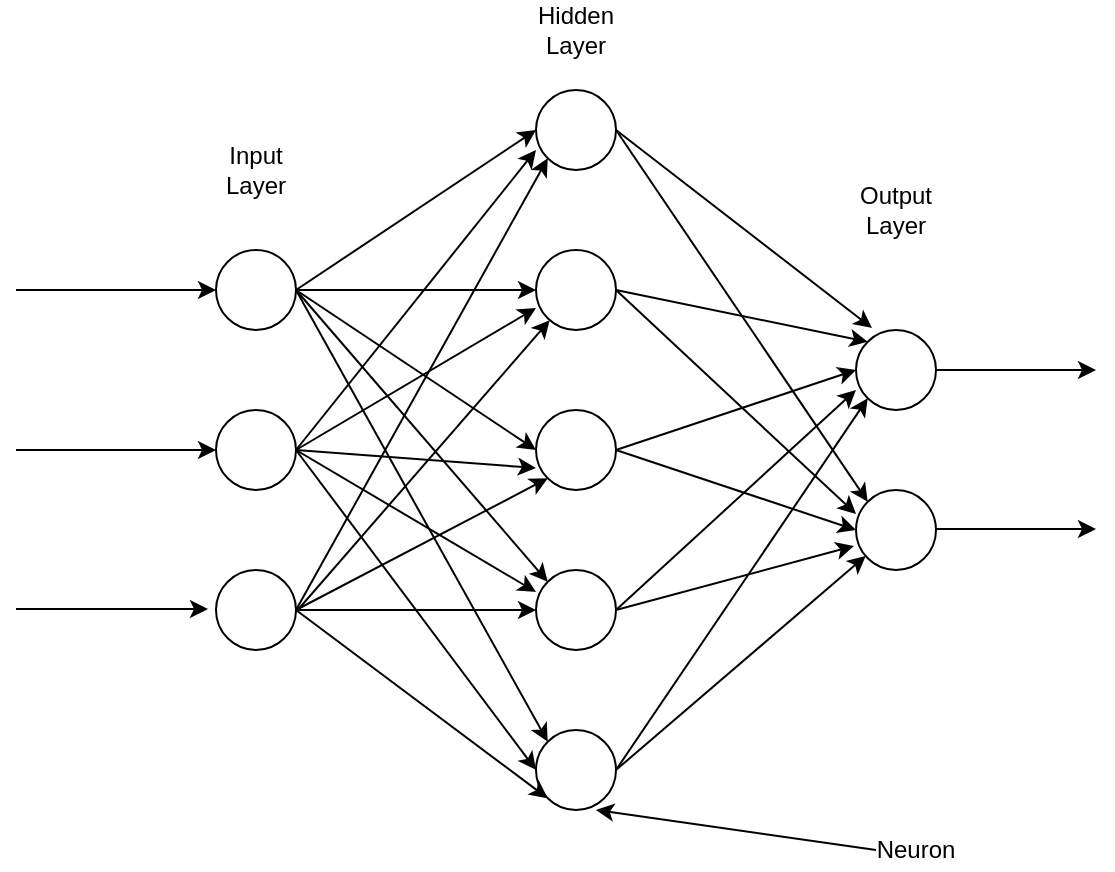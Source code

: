 <mxfile version="13.1.14" type="github"><diagram id="qdcS3BF98l0xTA7GyJky" name="Page-1"><mxGraphModel dx="946" dy="508" grid="1" gridSize="10" guides="1" tooltips="1" connect="1" arrows="1" fold="1" page="1" pageScale="1" pageWidth="850" pageHeight="1100" math="0" shadow="0"><root><mxCell id="0"/><mxCell id="1" parent="0"/><mxCell id="3mxx4iCC5BWDWLMFXnou-20" style="edgeStyle=orthogonalEdgeStyle;rounded=0;orthogonalLoop=1;jettySize=auto;html=1;entryX=0;entryY=0.5;entryDx=0;entryDy=0;" edge="1" parent="1" source="3mxx4iCC5BWDWLMFXnou-1" target="3mxx4iCC5BWDWLMFXnou-5"><mxGeometry relative="1" as="geometry"/></mxCell><mxCell id="3mxx4iCC5BWDWLMFXnou-1" value="" style="ellipse;whiteSpace=wrap;html=1;aspect=fixed;" vertex="1" parent="1"><mxGeometry x="240" y="160" width="40" height="40" as="geometry"/></mxCell><mxCell id="3mxx4iCC5BWDWLMFXnou-2" value="" style="ellipse;whiteSpace=wrap;html=1;aspect=fixed;" vertex="1" parent="1"><mxGeometry x="240" y="320" width="40" height="40" as="geometry"/></mxCell><mxCell id="3mxx4iCC5BWDWLMFXnou-3" value="" style="ellipse;whiteSpace=wrap;html=1;aspect=fixed;" vertex="1" parent="1"><mxGeometry x="240" y="240" width="40" height="40" as="geometry"/></mxCell><mxCell id="3mxx4iCC5BWDWLMFXnou-5" value="" style="ellipse;whiteSpace=wrap;html=1;aspect=fixed;" vertex="1" parent="1"><mxGeometry x="400" y="160" width="40" height="40" as="geometry"/></mxCell><mxCell id="3mxx4iCC5BWDWLMFXnou-6" value="" style="ellipse;whiteSpace=wrap;html=1;aspect=fixed;" vertex="1" parent="1"><mxGeometry x="400" y="320" width="40" height="40" as="geometry"/></mxCell><mxCell id="3mxx4iCC5BWDWLMFXnou-7" value="" style="ellipse;whiteSpace=wrap;html=1;aspect=fixed;" vertex="1" parent="1"><mxGeometry x="400" y="240" width="40" height="40" as="geometry"/></mxCell><mxCell id="3mxx4iCC5BWDWLMFXnou-8" value="" style="ellipse;whiteSpace=wrap;html=1;aspect=fixed;" vertex="1" parent="1"><mxGeometry x="400" y="400" width="40" height="40" as="geometry"/></mxCell><mxCell id="3mxx4iCC5BWDWLMFXnou-9" value="" style="ellipse;whiteSpace=wrap;html=1;aspect=fixed;" vertex="1" parent="1"><mxGeometry x="400" y="80" width="40" height="40" as="geometry"/></mxCell><mxCell id="3mxx4iCC5BWDWLMFXnou-10" value="" style="ellipse;whiteSpace=wrap;html=1;aspect=fixed;" vertex="1" parent="1"><mxGeometry x="560" y="200" width="40" height="40" as="geometry"/></mxCell><mxCell id="3mxx4iCC5BWDWLMFXnou-12" value="" style="ellipse;whiteSpace=wrap;html=1;aspect=fixed;" vertex="1" parent="1"><mxGeometry x="560" y="280" width="40" height="40" as="geometry"/></mxCell><mxCell id="3mxx4iCC5BWDWLMFXnou-15" value="" style="endArrow=classic;html=1;entryX=0;entryY=0.5;entryDx=0;entryDy=0;exitX=1;exitY=0.5;exitDx=0;exitDy=0;" edge="1" parent="1" source="3mxx4iCC5BWDWLMFXnou-1" target="3mxx4iCC5BWDWLMFXnou-9"><mxGeometry width="50" height="50" relative="1" as="geometry"><mxPoint x="280" y="170" as="sourcePoint"/><mxPoint x="330" y="120" as="targetPoint"/></mxGeometry></mxCell><mxCell id="3mxx4iCC5BWDWLMFXnou-16" value="" style="endArrow=classic;html=1;" edge="1" parent="1"><mxGeometry width="50" height="50" relative="1" as="geometry"><mxPoint x="280" y="260" as="sourcePoint"/><mxPoint x="400" y="110" as="targetPoint"/></mxGeometry></mxCell><mxCell id="3mxx4iCC5BWDWLMFXnou-17" value="" style="endArrow=classic;html=1;entryX=0;entryY=1;entryDx=0;entryDy=0;" edge="1" parent="1" target="3mxx4iCC5BWDWLMFXnou-9"><mxGeometry width="50" height="50" relative="1" as="geometry"><mxPoint x="280" y="340" as="sourcePoint"/><mxPoint x="330" y="290" as="targetPoint"/></mxGeometry></mxCell><mxCell id="3mxx4iCC5BWDWLMFXnou-22" value="" style="endArrow=classic;html=1;" edge="1" parent="1"><mxGeometry width="50" height="50" relative="1" as="geometry"><mxPoint x="280" y="260" as="sourcePoint"/><mxPoint x="400" y="189" as="targetPoint"/></mxGeometry></mxCell><mxCell id="3mxx4iCC5BWDWLMFXnou-23" value="" style="endArrow=classic;html=1;" edge="1" parent="1" target="3mxx4iCC5BWDWLMFXnou-5"><mxGeometry width="50" height="50" relative="1" as="geometry"><mxPoint x="280" y="341" as="sourcePoint"/><mxPoint x="398" y="260" as="targetPoint"/></mxGeometry></mxCell><mxCell id="3mxx4iCC5BWDWLMFXnou-25" value="" style="endArrow=classic;html=1;entryX=0;entryY=1;entryDx=0;entryDy=0;" edge="1" parent="1" target="3mxx4iCC5BWDWLMFXnou-7"><mxGeometry width="50" height="50" relative="1" as="geometry"><mxPoint x="280" y="340" as="sourcePoint"/><mxPoint x="406.876" y="200.002" as="targetPoint"/></mxGeometry></mxCell><mxCell id="3mxx4iCC5BWDWLMFXnou-27" value="" style="endArrow=classic;html=1;" edge="1" parent="1"><mxGeometry width="50" height="50" relative="1" as="geometry"><mxPoint x="280" y="260" as="sourcePoint"/><mxPoint x="400" y="269" as="targetPoint"/></mxGeometry></mxCell><mxCell id="3mxx4iCC5BWDWLMFXnou-28" value="" style="endArrow=classic;html=1;entryX=0;entryY=0.5;entryDx=0;entryDy=0;" edge="1" parent="1" target="3mxx4iCC5BWDWLMFXnou-6"><mxGeometry width="50" height="50" relative="1" as="geometry"><mxPoint x="280" y="340" as="sourcePoint"/><mxPoint x="415.858" y="284.142" as="targetPoint"/></mxGeometry></mxCell><mxCell id="3mxx4iCC5BWDWLMFXnou-29" value="" style="endArrow=classic;html=1;entryX=0;entryY=0.5;entryDx=0;entryDy=0;exitX=1;exitY=0.5;exitDx=0;exitDy=0;" edge="1" parent="1" source="3mxx4iCC5BWDWLMFXnou-1" target="3mxx4iCC5BWDWLMFXnou-7"><mxGeometry width="50" height="50" relative="1" as="geometry"><mxPoint x="300" y="360" as="sourcePoint"/><mxPoint x="425.858" y="294.142" as="targetPoint"/></mxGeometry></mxCell><mxCell id="3mxx4iCC5BWDWLMFXnou-30" value="" style="endArrow=classic;html=1;entryX=0;entryY=1;entryDx=0;entryDy=0;" edge="1" parent="1" target="3mxx4iCC5BWDWLMFXnou-8"><mxGeometry width="50" height="50" relative="1" as="geometry"><mxPoint x="280" y="340" as="sourcePoint"/><mxPoint x="435.858" y="304.142" as="targetPoint"/></mxGeometry></mxCell><mxCell id="3mxx4iCC5BWDWLMFXnou-31" value="" style="endArrow=classic;html=1;entryX=0;entryY=0.275;entryDx=0;entryDy=0;entryPerimeter=0;" edge="1" parent="1" target="3mxx4iCC5BWDWLMFXnou-6"><mxGeometry width="50" height="50" relative="1" as="geometry"><mxPoint x="280" y="260" as="sourcePoint"/><mxPoint x="445.858" y="314.142" as="targetPoint"/></mxGeometry></mxCell><mxCell id="3mxx4iCC5BWDWLMFXnou-32" value="" style="endArrow=classic;html=1;entryX=0;entryY=0;entryDx=0;entryDy=0;exitX=1;exitY=0.5;exitDx=0;exitDy=0;" edge="1" parent="1" source="3mxx4iCC5BWDWLMFXnou-1" target="3mxx4iCC5BWDWLMFXnou-6"><mxGeometry width="50" height="50" relative="1" as="geometry"><mxPoint x="330" y="390" as="sourcePoint"/><mxPoint x="455.858" y="324.142" as="targetPoint"/></mxGeometry></mxCell><mxCell id="3mxx4iCC5BWDWLMFXnou-33" value="" style="endArrow=classic;html=1;entryX=0;entryY=0.5;entryDx=0;entryDy=0;" edge="1" parent="1" target="3mxx4iCC5BWDWLMFXnou-8"><mxGeometry width="50" height="50" relative="1" as="geometry"><mxPoint x="280" y="260" as="sourcePoint"/><mxPoint x="465.858" y="334.142" as="targetPoint"/></mxGeometry></mxCell><mxCell id="3mxx4iCC5BWDWLMFXnou-34" value="" style="endArrow=classic;html=1;entryX=0;entryY=0;entryDx=0;entryDy=0;" edge="1" parent="1" target="3mxx4iCC5BWDWLMFXnou-8"><mxGeometry width="50" height="50" relative="1" as="geometry"><mxPoint x="280" y="180" as="sourcePoint"/><mxPoint x="475.858" y="344.142" as="targetPoint"/></mxGeometry></mxCell><mxCell id="3mxx4iCC5BWDWLMFXnou-35" value="" style="endArrow=classic;html=1;exitX=1;exitY=0.5;exitDx=0;exitDy=0;entryX=0.2;entryY=-0.025;entryDx=0;entryDy=0;entryPerimeter=0;" edge="1" parent="1" source="3mxx4iCC5BWDWLMFXnou-9" target="3mxx4iCC5BWDWLMFXnou-10"><mxGeometry width="50" height="50" relative="1" as="geometry"><mxPoint x="450" y="110" as="sourcePoint"/><mxPoint x="559" y="210" as="targetPoint"/></mxGeometry></mxCell><mxCell id="3mxx4iCC5BWDWLMFXnou-36" value="" style="endArrow=classic;html=1;entryX=0;entryY=0.3;entryDx=0;entryDy=0;exitX=1;exitY=0.5;exitDx=0;exitDy=0;entryPerimeter=0;" edge="1" parent="1" source="3mxx4iCC5BWDWLMFXnou-5" target="3mxx4iCC5BWDWLMFXnou-12"><mxGeometry width="50" height="50" relative="1" as="geometry"><mxPoint x="440" y="190" as="sourcePoint"/><mxPoint x="565.858" y="295.858" as="targetPoint"/></mxGeometry></mxCell><mxCell id="3mxx4iCC5BWDWLMFXnou-38" value="" style="endArrow=classic;html=1;" edge="1" parent="1"><mxGeometry width="50" height="50" relative="1" as="geometry"><mxPoint x="440" y="340" as="sourcePoint"/><mxPoint x="560" y="230" as="targetPoint"/></mxGeometry></mxCell><mxCell id="3mxx4iCC5BWDWLMFXnou-39" value="" style="endArrow=classic;html=1;entryX=0;entryY=0;entryDx=0;entryDy=0;" edge="1" parent="1" target="3mxx4iCC5BWDWLMFXnou-10"><mxGeometry width="50" height="50" relative="1" as="geometry"><mxPoint x="440" y="180" as="sourcePoint"/><mxPoint x="560" y="220" as="targetPoint"/></mxGeometry></mxCell><mxCell id="3mxx4iCC5BWDWLMFXnou-40" value="" style="endArrow=classic;html=1;" edge="1" parent="1" target="3mxx4iCC5BWDWLMFXnou-12"><mxGeometry width="50" height="50" relative="1" as="geometry"><mxPoint x="440" y="420" as="sourcePoint"/><mxPoint x="570" y="350" as="targetPoint"/></mxGeometry></mxCell><mxCell id="3mxx4iCC5BWDWLMFXnou-41" value="" style="endArrow=classic;html=1;entryX=-0.025;entryY=0.7;entryDx=0;entryDy=0;exitX=1;exitY=0.5;exitDx=0;exitDy=0;entryPerimeter=0;" edge="1" parent="1" source="3mxx4iCC5BWDWLMFXnou-6" target="3mxx4iCC5BWDWLMFXnou-12"><mxGeometry width="50" height="50" relative="1" as="geometry"><mxPoint x="440" y="334.14" as="sourcePoint"/><mxPoint x="565.858" y="439.998" as="targetPoint"/></mxGeometry></mxCell><mxCell id="3mxx4iCC5BWDWLMFXnou-42" value="" style="endArrow=classic;html=1;entryX=0;entryY=0;entryDx=0;entryDy=0;exitX=1;exitY=0.5;exitDx=0;exitDy=0;" edge="1" parent="1" source="3mxx4iCC5BWDWLMFXnou-9" target="3mxx4iCC5BWDWLMFXnou-12"><mxGeometry width="50" height="50" relative="1" as="geometry"><mxPoint x="450" y="134.14" as="sourcePoint"/><mxPoint x="575.858" y="239.998" as="targetPoint"/></mxGeometry></mxCell><mxCell id="3mxx4iCC5BWDWLMFXnou-43" value="" style="endArrow=classic;html=1;entryX=0;entryY=0.5;entryDx=0;entryDy=0;exitX=1;exitY=0.5;exitDx=0;exitDy=0;" edge="1" parent="1" source="3mxx4iCC5BWDWLMFXnou-7" target="3mxx4iCC5BWDWLMFXnou-12"><mxGeometry width="50" height="50" relative="1" as="geometry"><mxPoint x="440" y="254.14" as="sourcePoint"/><mxPoint x="565.858" y="359.998" as="targetPoint"/></mxGeometry></mxCell><mxCell id="3mxx4iCC5BWDWLMFXnou-44" value="" style="endArrow=classic;html=1;entryX=0;entryY=1;entryDx=0;entryDy=0;" edge="1" parent="1" target="3mxx4iCC5BWDWLMFXnou-10"><mxGeometry width="50" height="50" relative="1" as="geometry"><mxPoint x="440" y="420" as="sourcePoint"/><mxPoint x="574.815" y="323.016" as="targetPoint"/></mxGeometry></mxCell><mxCell id="3mxx4iCC5BWDWLMFXnou-45" value="" style="endArrow=classic;html=1;" edge="1" parent="1"><mxGeometry width="50" height="50" relative="1" as="geometry"><mxPoint x="440" y="260" as="sourcePoint"/><mxPoint x="560" y="220" as="targetPoint"/></mxGeometry></mxCell><mxCell id="3mxx4iCC5BWDWLMFXnou-48" value="" style="endArrow=classic;html=1;entryX=0;entryY=0.5;entryDx=0;entryDy=0;" edge="1" parent="1" target="3mxx4iCC5BWDWLMFXnou-1"><mxGeometry width="50" height="50" relative="1" as="geometry"><mxPoint x="140" y="180" as="sourcePoint"/><mxPoint x="170" y="180" as="targetPoint"/></mxGeometry></mxCell><mxCell id="3mxx4iCC5BWDWLMFXnou-49" value="" style="endArrow=classic;html=1;entryX=0;entryY=0.5;entryDx=0;entryDy=0;" edge="1" parent="1" target="3mxx4iCC5BWDWLMFXnou-3"><mxGeometry width="50" height="50" relative="1" as="geometry"><mxPoint x="140" y="260" as="sourcePoint"/><mxPoint x="170" y="220" as="targetPoint"/><Array as="points"/></mxGeometry></mxCell><mxCell id="3mxx4iCC5BWDWLMFXnou-50" value="" style="endArrow=classic;html=1;" edge="1" parent="1"><mxGeometry width="50" height="50" relative="1" as="geometry"><mxPoint x="140" y="339.5" as="sourcePoint"/><mxPoint x="236" y="339.5" as="targetPoint"/></mxGeometry></mxCell><mxCell id="3mxx4iCC5BWDWLMFXnou-51" value="" style="endArrow=classic;html=1;exitX=1;exitY=0.5;exitDx=0;exitDy=0;" edge="1" parent="1" source="3mxx4iCC5BWDWLMFXnou-10"><mxGeometry width="50" height="50" relative="1" as="geometry"><mxPoint x="610" y="220" as="sourcePoint"/><mxPoint x="680" y="220" as="targetPoint"/></mxGeometry></mxCell><mxCell id="3mxx4iCC5BWDWLMFXnou-52" value="" style="endArrow=classic;html=1;exitX=1;exitY=0.5;exitDx=0;exitDy=0;" edge="1" parent="1"><mxGeometry width="50" height="50" relative="1" as="geometry"><mxPoint x="600" y="299.5" as="sourcePoint"/><mxPoint x="680" y="299.5" as="targetPoint"/></mxGeometry></mxCell><mxCell id="3mxx4iCC5BWDWLMFXnou-53" value="Input&lt;br&gt;Layer" style="text;html=1;strokeColor=none;fillColor=none;align=center;verticalAlign=middle;whiteSpace=wrap;rounded=0;" vertex="1" parent="1"><mxGeometry x="240" y="110" width="40" height="20" as="geometry"/></mxCell><mxCell id="3mxx4iCC5BWDWLMFXnou-54" value="Hidden Layer" style="text;html=1;strokeColor=none;fillColor=none;align=center;verticalAlign=middle;whiteSpace=wrap;rounded=0;" vertex="1" parent="1"><mxGeometry x="400" y="40" width="40" height="20" as="geometry"/></mxCell><mxCell id="3mxx4iCC5BWDWLMFXnou-55" value="Output Layer" style="text;html=1;strokeColor=none;fillColor=none;align=center;verticalAlign=middle;whiteSpace=wrap;rounded=0;" vertex="1" parent="1"><mxGeometry x="560" y="130" width="40" height="20" as="geometry"/></mxCell><mxCell id="3mxx4iCC5BWDWLMFXnou-56" value="" style="endArrow=classic;html=1;exitX=0;exitY=0.5;exitDx=0;exitDy=0;" edge="1" parent="1" source="3mxx4iCC5BWDWLMFXnou-58"><mxGeometry width="50" height="50" relative="1" as="geometry"><mxPoint x="560" y="460" as="sourcePoint"/><mxPoint x="430" y="440" as="targetPoint"/></mxGeometry></mxCell><mxCell id="3mxx4iCC5BWDWLMFXnou-58" value="Neuron" style="text;html=1;strokeColor=none;fillColor=none;align=center;verticalAlign=middle;whiteSpace=wrap;rounded=0;" vertex="1" parent="1"><mxGeometry x="570" y="450" width="40" height="20" as="geometry"/></mxCell></root></mxGraphModel></diagram></mxfile>